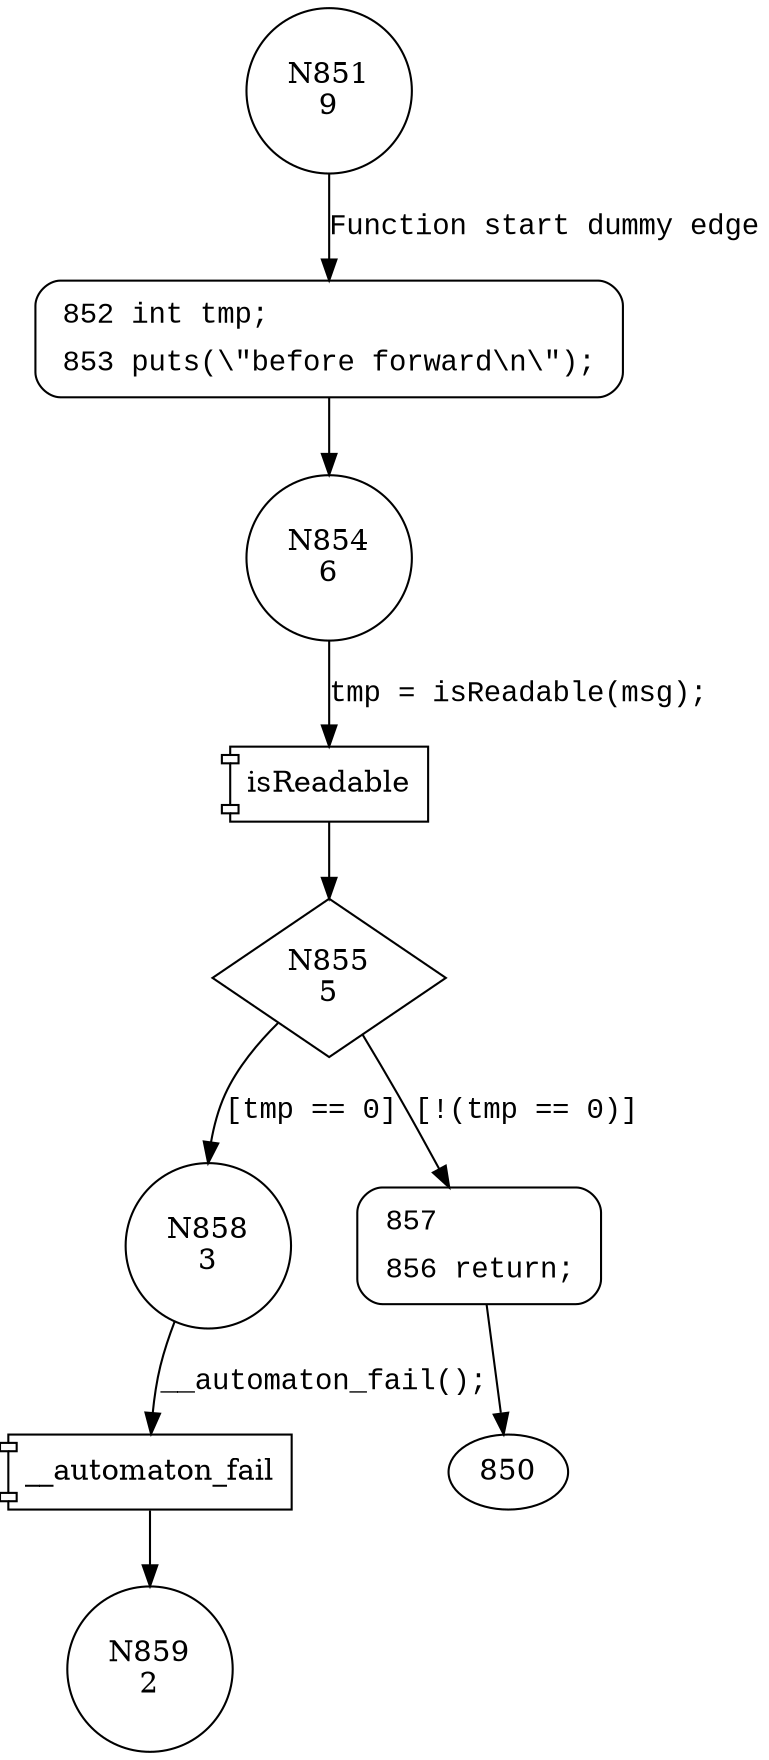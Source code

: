 digraph __utac_acc__DecryptForward_spec__1 {
851 [shape="circle" label="N851\n9"]
852 [shape="circle" label="N852\n8"]
854 [shape="circle" label="N854\n6"]
855 [shape="diamond" label="N855\n5"]
858 [shape="circle" label="N858\n3"]
857 [shape="circle" label="N857\n4"]
859 [shape="circle" label="N859\n2"]
852 [style="filled,bold" penwidth="1" fillcolor="white" fontname="Courier New" shape="Mrecord" label=<<table border="0" cellborder="0" cellpadding="3" bgcolor="white"><tr><td align="right">852</td><td align="left">int tmp;</td></tr><tr><td align="right">853</td><td align="left">puts(\&quot;before forward\n\&quot;);</td></tr></table>>]
852 -> 854[label=""]
857 [style="filled,bold" penwidth="1" fillcolor="white" fontname="Courier New" shape="Mrecord" label=<<table border="0" cellborder="0" cellpadding="3" bgcolor="white"><tr><td align="right">857</td><td align="left"></td></tr><tr><td align="right">856</td><td align="left">return;</td></tr></table>>]
857 -> 850[label=""]
851 -> 852 [label="Function start dummy edge" fontname="Courier New"]
100050 [shape="component" label="isReadable"]
854 -> 100050 [label="tmp = isReadable(msg);" fontname="Courier New"]
100050 -> 855 [label="" fontname="Courier New"]
855 -> 858 [label="[tmp == 0]" fontname="Courier New"]
855 -> 857 [label="[!(tmp == 0)]" fontname="Courier New"]
100051 [shape="component" label="__automaton_fail"]
858 -> 100051 [label="__automaton_fail();" fontname="Courier New"]
100051 -> 859 [label="" fontname="Courier New"]
}